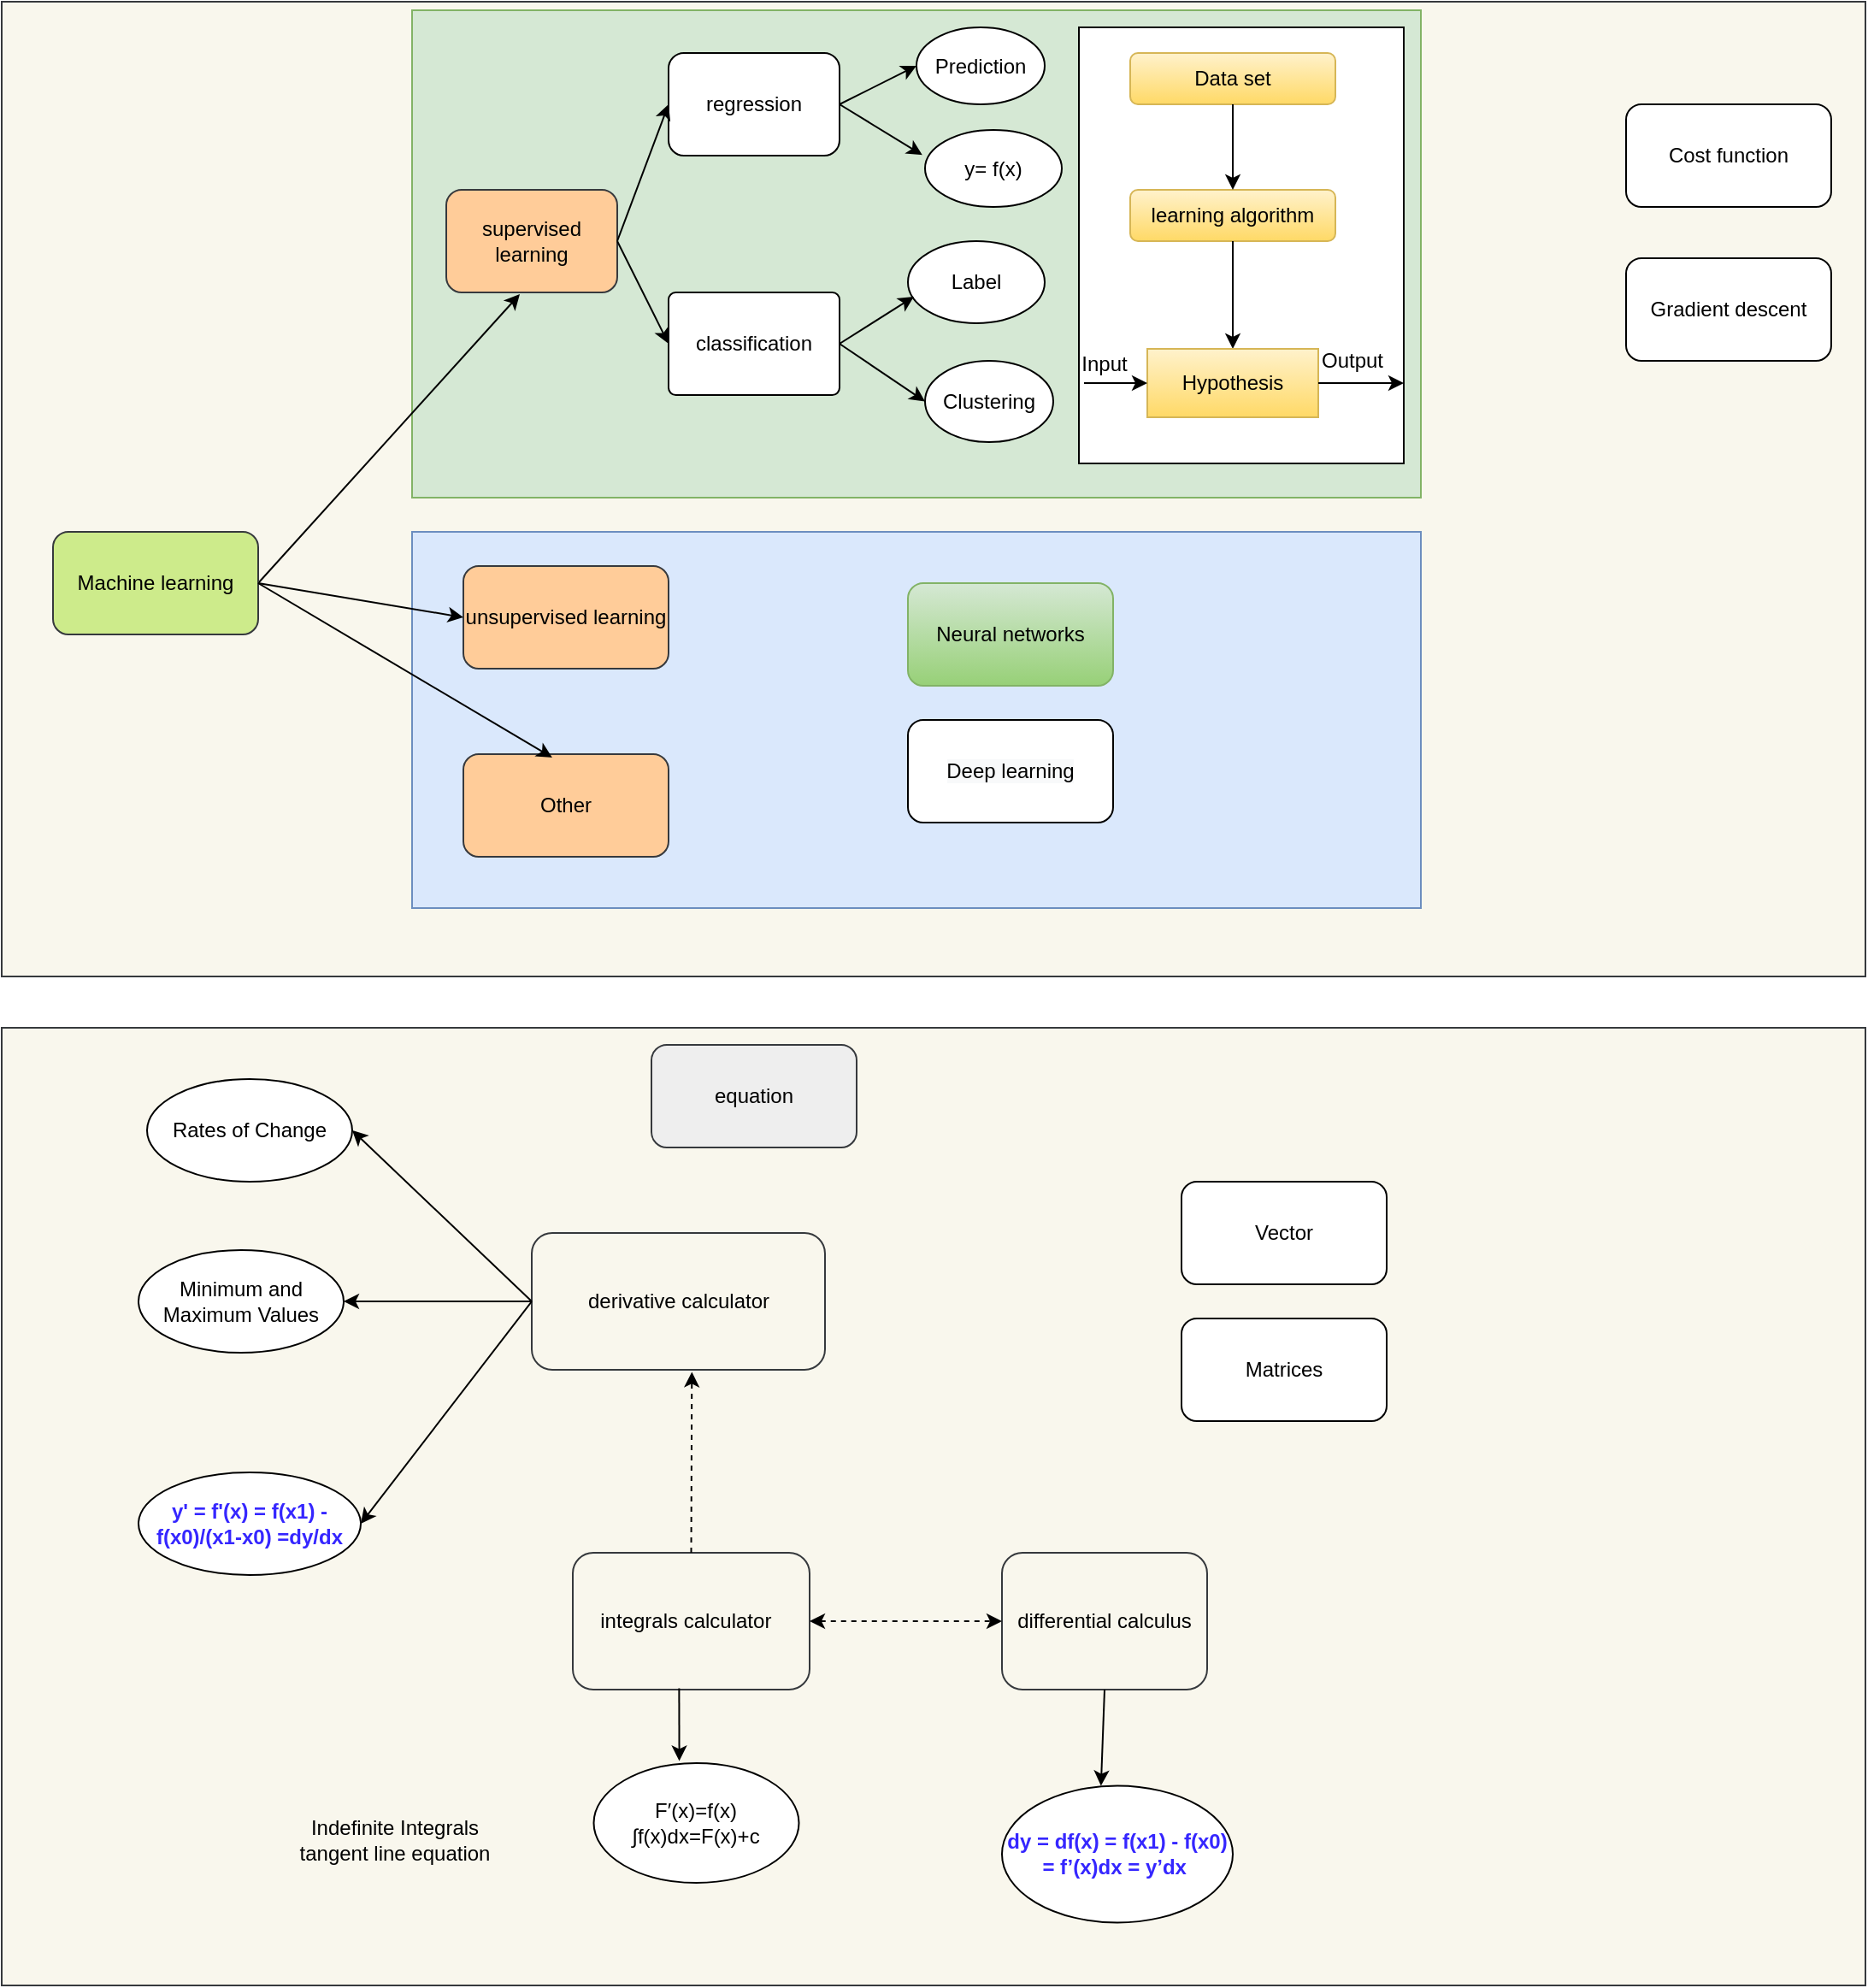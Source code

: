 <mxfile version="14.7.0" type="github" pages="2">
  <diagram id="r2fq_zGuT858FxEKPzRV" name="Page-1">
    <mxGraphModel dx="1360" dy="834" grid="1" gridSize="10" guides="1" tooltips="1" connect="1" arrows="1" fold="1" page="1" pageScale="1" pageWidth="827" pageHeight="1169" math="0" shadow="0">
      <root>
        <mxCell id="0" />
        <mxCell id="1" parent="0" />
        <mxCell id="-6ezb4CM-qk-GZ8m2Ury-25" value="" style="rounded=0;whiteSpace=wrap;html=1;fillColor=#f9f7ed;strokeColor=#36393d;" parent="1" vertex="1">
          <mxGeometry x="10" y="600" width="1090" height="560" as="geometry" />
        </mxCell>
        <mxCell id="-6ezb4CM-qk-GZ8m2Ury-24" value="" style="rounded=0;whiteSpace=wrap;html=1;fillColor=#f9f7ed;strokeColor=#36393d;" parent="1" vertex="1">
          <mxGeometry x="10" width="1090" height="570" as="geometry" />
        </mxCell>
        <mxCell id="-6ezb4CM-qk-GZ8m2Ury-13" value="&lt;div&gt;F′(x)=f(x)&lt;/div&gt;&lt;div&gt;∫f(x)dx=F(x)+c&lt;/div&gt;" style="ellipse;whiteSpace=wrap;html=1;" parent="1" vertex="1">
          <mxGeometry x="356.25" y="1030" width="120" height="70" as="geometry" />
        </mxCell>
        <mxCell id="HXylfOp5oMyHPqCK17O3-43" value="" style="rounded=0;whiteSpace=wrap;html=1;fillColor=#dae8fc;strokeColor=#6c8ebf;" parent="1" vertex="1">
          <mxGeometry x="250" y="310" width="590" height="220" as="geometry" />
        </mxCell>
        <mxCell id="HXylfOp5oMyHPqCK17O3-33" value="" style="rounded=0;whiteSpace=wrap;html=1;fillColor=#d5e8d4;strokeColor=#82b366;" parent="1" vertex="1">
          <mxGeometry x="250" y="5" width="590" height="285" as="geometry" />
        </mxCell>
        <mxCell id="HXylfOp5oMyHPqCK17O3-2" value="supervised learning" style="rounded=1;whiteSpace=wrap;html=1;fillColor=#ffcc99;strokeColor=#36393d;" parent="1" vertex="1">
          <mxGeometry x="270" y="110" width="100" height="60" as="geometry" />
        </mxCell>
        <mxCell id="HXylfOp5oMyHPqCK17O3-4" value="unsupervised learning" style="rounded=1;whiteSpace=wrap;html=1;fillColor=#ffcc99;strokeColor=#36393d;" parent="1" vertex="1">
          <mxGeometry x="280" y="330" width="120" height="60" as="geometry" />
        </mxCell>
        <mxCell id="HXylfOp5oMyHPqCK17O3-5" value="Other" style="rounded=1;whiteSpace=wrap;html=1;fillColor=#ffcc99;strokeColor=#36393d;" parent="1" vertex="1">
          <mxGeometry x="280" y="440" width="120" height="60" as="geometry" />
        </mxCell>
        <mxCell id="HXylfOp5oMyHPqCK17O3-6" value="regression" style="rounded=1;whiteSpace=wrap;html=1;" parent="1" vertex="1">
          <mxGeometry x="400" y="30" width="100" height="60" as="geometry" />
        </mxCell>
        <mxCell id="HXylfOp5oMyHPqCK17O3-7" value="classification" style="rounded=1;whiteSpace=wrap;html=1;arcSize=7;" parent="1" vertex="1">
          <mxGeometry x="400" y="170" width="100" height="60" as="geometry" />
        </mxCell>
        <mxCell id="HXylfOp5oMyHPqCK17O3-8" value="" style="endArrow=classic;html=1;exitX=1;exitY=0.5;exitDx=0;exitDy=0;entryX=0;entryY=0.5;entryDx=0;entryDy=0;" parent="1" source="HXylfOp5oMyHPqCK17O3-2" target="HXylfOp5oMyHPqCK17O3-6" edge="1">
          <mxGeometry width="50" height="50" relative="1" as="geometry">
            <mxPoint x="260" y="80" as="sourcePoint" />
            <mxPoint x="310" y="30" as="targetPoint" />
          </mxGeometry>
        </mxCell>
        <mxCell id="HXylfOp5oMyHPqCK17O3-9" value="" style="endArrow=classic;html=1;exitX=1;exitY=0.5;exitDx=0;exitDy=0;entryX=0;entryY=0.5;entryDx=0;entryDy=0;" parent="1" source="HXylfOp5oMyHPqCK17O3-2" target="HXylfOp5oMyHPqCK17O3-7" edge="1">
          <mxGeometry width="50" height="50" relative="1" as="geometry">
            <mxPoint x="510" y="370" as="sourcePoint" />
            <mxPoint x="400" y="210" as="targetPoint" />
          </mxGeometry>
        </mxCell>
        <mxCell id="HXylfOp5oMyHPqCK17O3-10" value="" style="endArrow=classic;html=1;entryX=0.43;entryY=1.017;entryDx=0;entryDy=0;entryPerimeter=0;exitX=1;exitY=0.5;exitDx=0;exitDy=0;" parent="1" source="HXylfOp5oMyHPqCK17O3-11" target="HXylfOp5oMyHPqCK17O3-2" edge="1">
          <mxGeometry width="50" height="50" relative="1" as="geometry">
            <mxPoint x="210" y="370" as="sourcePoint" />
            <mxPoint x="276" y="110" as="targetPoint" />
          </mxGeometry>
        </mxCell>
        <mxCell id="HXylfOp5oMyHPqCK17O3-11" value="Machine learning" style="rounded=1;whiteSpace=wrap;html=1;fillColor=#cdeb8b;strokeColor=#36393d;" parent="1" vertex="1">
          <mxGeometry x="40" y="310" width="120" height="60" as="geometry" />
        </mxCell>
        <mxCell id="HXylfOp5oMyHPqCK17O3-13" value="" style="endArrow=classic;html=1;entryX=0;entryY=0.5;entryDx=0;entryDy=0;exitX=1;exitY=0.5;exitDx=0;exitDy=0;" parent="1" source="HXylfOp5oMyHPqCK17O3-11" target="HXylfOp5oMyHPqCK17O3-4" edge="1">
          <mxGeometry width="50" height="50" relative="1" as="geometry">
            <mxPoint x="290" y="230" as="sourcePoint" />
            <mxPoint x="310" y="300" as="targetPoint" />
          </mxGeometry>
        </mxCell>
        <mxCell id="HXylfOp5oMyHPqCK17O3-14" value="" style="endArrow=classic;html=1;entryX=0.433;entryY=0.033;entryDx=0;entryDy=0;entryPerimeter=0;exitX=1;exitY=0.5;exitDx=0;exitDy=0;" parent="1" source="HXylfOp5oMyHPqCK17O3-11" target="HXylfOp5oMyHPqCK17O3-5" edge="1">
          <mxGeometry width="50" height="50" relative="1" as="geometry">
            <mxPoint x="290" y="230" as="sourcePoint" />
            <mxPoint x="290" y="370" as="targetPoint" />
          </mxGeometry>
        </mxCell>
        <mxCell id="HXylfOp5oMyHPqCK17O3-17" value="" style="endArrow=classic;html=1;exitX=1;exitY=0.5;exitDx=0;exitDy=0;entryX=0;entryY=0.5;entryDx=0;entryDy=0;" parent="1" source="HXylfOp5oMyHPqCK17O3-6" target="HXylfOp5oMyHPqCK17O3-18" edge="1">
          <mxGeometry width="50" height="50" relative="1" as="geometry">
            <mxPoint x="750" y="170" as="sourcePoint" />
            <mxPoint x="760" y="50" as="targetPoint" />
          </mxGeometry>
        </mxCell>
        <mxCell id="HXylfOp5oMyHPqCK17O3-18" value="Prediction" style="ellipse;whiteSpace=wrap;html=1;" parent="1" vertex="1">
          <mxGeometry x="545" y="15" width="75" height="45" as="geometry" />
        </mxCell>
        <mxCell id="HXylfOp5oMyHPqCK17O3-35" value="Label" style="ellipse;whiteSpace=wrap;html=1;" parent="1" vertex="1">
          <mxGeometry x="540" y="140" width="80" height="48" as="geometry" />
        </mxCell>
        <mxCell id="HXylfOp5oMyHPqCK17O3-36" value="" style="endArrow=classic;html=1;exitX=1;exitY=0.5;exitDx=0;exitDy=0;entryX=0.043;entryY=0.677;entryDx=0;entryDy=0;entryPerimeter=0;" parent="1" source="HXylfOp5oMyHPqCK17O3-7" target="HXylfOp5oMyHPqCK17O3-35" edge="1">
          <mxGeometry width="50" height="50" relative="1" as="geometry">
            <mxPoint x="550" y="400" as="sourcePoint" />
            <mxPoint x="600" y="350" as="targetPoint" />
          </mxGeometry>
        </mxCell>
        <mxCell id="HXylfOp5oMyHPqCK17O3-40" value="y= f(x)" style="ellipse;whiteSpace=wrap;html=1;" parent="1" vertex="1">
          <mxGeometry x="550" y="75" width="80" height="45" as="geometry" />
        </mxCell>
        <mxCell id="HXylfOp5oMyHPqCK17O3-41" value="" style="endArrow=classic;html=1;exitX=1;exitY=0.5;exitDx=0;exitDy=0;entryX=-0.02;entryY=0.325;entryDx=0;entryDy=0;entryPerimeter=0;" parent="1" source="HXylfOp5oMyHPqCK17O3-6" target="HXylfOp5oMyHPqCK17O3-40" edge="1">
          <mxGeometry width="50" height="50" relative="1" as="geometry">
            <mxPoint x="640" y="130" as="sourcePoint" />
            <mxPoint x="690" y="80" as="targetPoint" />
          </mxGeometry>
        </mxCell>
        <mxCell id="HXylfOp5oMyHPqCK17O3-44" value="Clustering" style="ellipse;whiteSpace=wrap;html=1;direction=south;" parent="1" vertex="1">
          <mxGeometry x="550" y="210" width="75" height="47.5" as="geometry" />
        </mxCell>
        <mxCell id="HXylfOp5oMyHPqCK17O3-46" value="" style="endArrow=classic;html=1;entryX=0.5;entryY=1;entryDx=0;entryDy=0;exitX=1;exitY=0.5;exitDx=0;exitDy=0;" parent="1" source="HXylfOp5oMyHPqCK17O3-7" target="HXylfOp5oMyHPqCK17O3-44" edge="1">
          <mxGeometry width="50" height="50" relative="1" as="geometry">
            <mxPoint x="510" y="190" as="sourcePoint" />
            <mxPoint x="660" y="330" as="targetPoint" />
          </mxGeometry>
        </mxCell>
        <mxCell id="HXylfOp5oMyHPqCK17O3-53" value="&#xa;&#xa;&lt;span style=&quot;color: rgb(0, 0, 0); font-family: helvetica; font-size: 12px; font-style: normal; font-weight: 400; letter-spacing: normal; text-align: left; text-indent: 0px; text-transform: none; word-spacing: 0px; background-color: rgb(248, 249, 250); display: inline; float: none;&quot;&gt;Deep learning&lt;/span&gt;&#xa;&#xa;" style="rounded=1;whiteSpace=wrap;html=1;" parent="1" vertex="1">
          <mxGeometry x="540" y="420" width="120" height="60" as="geometry" />
        </mxCell>
        <mxCell id="HXylfOp5oMyHPqCK17O3-54" value="&lt;span style=&quot;text-align: left&quot;&gt;Neural networks&lt;/span&gt;" style="rounded=1;whiteSpace=wrap;html=1;gradientColor=#97d077;fillColor=#d5e8d4;strokeColor=#82b366;" parent="1" vertex="1">
          <mxGeometry x="540" y="340" width="120" height="60" as="geometry" />
        </mxCell>
        <mxCell id="HXylfOp5oMyHPqCK17O3-55" value="" style="rounded=0;whiteSpace=wrap;html=1;" parent="1" vertex="1">
          <mxGeometry x="640" y="15" width="190" height="255" as="geometry" />
        </mxCell>
        <mxCell id="HXylfOp5oMyHPqCK17O3-20" value="learning algorithm" style="rounded=1;whiteSpace=wrap;html=1;gradientColor=#ffd966;fillColor=#fff2cc;strokeColor=#d6b656;" parent="1" vertex="1">
          <mxGeometry x="670" y="110" width="120" height="30" as="geometry" />
        </mxCell>
        <mxCell id="HXylfOp5oMyHPqCK17O3-25" value="" style="endArrow=classic;html=1;exitX=0.5;exitY=1;exitDx=0;exitDy=0;entryX=0.5;entryY=0;entryDx=0;entryDy=0;" parent="1" source="HXylfOp5oMyHPqCK17O3-20" target="HXylfOp5oMyHPqCK17O3-22" edge="1">
          <mxGeometry width="50" height="50" relative="1" as="geometry">
            <mxPoint x="660" y="510" as="sourcePoint" />
            <mxPoint x="720" y="310" as="targetPoint" />
          </mxGeometry>
        </mxCell>
        <mxCell id="HXylfOp5oMyHPqCK17O3-22" value="Hypothesis" style="rounded=0;whiteSpace=wrap;html=1;gradientColor=#ffd966;fillColor=#fff2cc;strokeColor=#d6b656;" parent="1" vertex="1">
          <mxGeometry x="680" y="203" width="100" height="40" as="geometry" />
        </mxCell>
        <mxCell id="HXylfOp5oMyHPqCK17O3-19" value="Data set" style="rounded=1;whiteSpace=wrap;html=1;gradientColor=#ffd966;fillColor=#fff2cc;strokeColor=#d6b656;" parent="1" vertex="1">
          <mxGeometry x="670" y="30" width="120" height="30" as="geometry" />
        </mxCell>
        <mxCell id="HXylfOp5oMyHPqCK17O3-23" value="" style="endArrow=classic;html=1;exitX=0.5;exitY=1;exitDx=0;exitDy=0;" parent="1" source="HXylfOp5oMyHPqCK17O3-19" target="HXylfOp5oMyHPqCK17O3-20" edge="1">
          <mxGeometry width="50" height="50" relative="1" as="geometry">
            <mxPoint x="760" y="460" as="sourcePoint" />
            <mxPoint x="810" y="410" as="targetPoint" />
          </mxGeometry>
        </mxCell>
        <mxCell id="HXylfOp5oMyHPqCK17O3-32" value="Output" style="text;html=1;strokeColor=none;fillColor=none;align=center;verticalAlign=middle;whiteSpace=wrap;rounded=0;" parent="1" vertex="1">
          <mxGeometry x="780" y="200" width="40" height="20" as="geometry" />
        </mxCell>
        <mxCell id="HXylfOp5oMyHPqCK17O3-31" value="" style="endArrow=classic;html=1;entryX=0;entryY=0.5;entryDx=0;entryDy=0;" parent="1" edge="1">
          <mxGeometry width="50" height="50" relative="1" as="geometry">
            <mxPoint x="780" y="223" as="sourcePoint" />
            <mxPoint x="830" y="223" as="targetPoint" />
          </mxGeometry>
        </mxCell>
        <mxCell id="HXylfOp5oMyHPqCK17O3-30" value="Input" style="text;html=1;strokeColor=none;fillColor=none;align=center;verticalAlign=middle;whiteSpace=wrap;rounded=0;" parent="1" vertex="1">
          <mxGeometry x="640" y="203" width="30" height="17" as="geometry" />
        </mxCell>
        <mxCell id="HXylfOp5oMyHPqCK17O3-28" value="" style="endArrow=classic;html=1;entryX=0;entryY=0.5;entryDx=0;entryDy=0;" parent="1" target="HXylfOp5oMyHPqCK17O3-22" edge="1">
          <mxGeometry width="50" height="50" relative="1" as="geometry">
            <mxPoint x="643" y="223" as="sourcePoint" />
            <mxPoint x="680" y="228" as="targetPoint" />
          </mxGeometry>
        </mxCell>
        <mxCell id="HXylfOp5oMyHPqCK17O3-60" value="derivative calculator" style="rounded=1;whiteSpace=wrap;html=1;fillColor=#f9f7ed;strokeColor=#36393d;" parent="1" vertex="1">
          <mxGeometry x="320" y="720" width="171.5" height="80" as="geometry" />
        </mxCell>
        <mxCell id="HXylfOp5oMyHPqCK17O3-61" value="integrals calculator&amp;nbsp;&amp;nbsp;" style="rounded=1;whiteSpace=wrap;html=1;fillColor=#f9f7ed;strokeColor=#36393d;" parent="1" vertex="1">
          <mxGeometry x="344" y="907" width="138.5" height="80" as="geometry" />
        </mxCell>
        <mxCell id="HXylfOp5oMyHPqCK17O3-62" value="differential calculus" style="rounded=1;whiteSpace=wrap;html=1;fillColor=#f9f7ed;strokeColor=#36393d;" parent="1" vertex="1">
          <mxGeometry x="595" y="907" width="120" height="80" as="geometry" />
        </mxCell>
        <mxCell id="HXylfOp5oMyHPqCK17O3-63" value="equation" style="rounded=1;whiteSpace=wrap;html=1;fillColor=#eeeeee;strokeColor=#36393d;" parent="1" vertex="1">
          <mxGeometry x="390" y="610" width="120" height="60" as="geometry" />
        </mxCell>
        <mxCell id="HXylfOp5oMyHPqCK17O3-65" value="Cost function" style="rounded=1;whiteSpace=wrap;html=1;" parent="1" vertex="1">
          <mxGeometry x="960" y="60" width="120" height="60" as="geometry" />
        </mxCell>
        <mxCell id="HXylfOp5oMyHPqCK17O3-66" value="Gradient descent" style="rounded=1;whiteSpace=wrap;html=1;" parent="1" vertex="1">
          <mxGeometry x="960" y="150" width="120" height="60" as="geometry" />
        </mxCell>
        <mxCell id="-6ezb4CM-qk-GZ8m2Ury-1" value="Rates of Change" style="ellipse;whiteSpace=wrap;html=1;" parent="1" vertex="1">
          <mxGeometry x="95" y="630" width="120" height="60" as="geometry" />
        </mxCell>
        <mxCell id="-6ezb4CM-qk-GZ8m2Ury-2" value="" style="endArrow=classic;html=1;entryX=1;entryY=0.5;entryDx=0;entryDy=0;exitX=0;exitY=0.5;exitDx=0;exitDy=0;" parent="1" source="HXylfOp5oMyHPqCK17O3-60" target="-6ezb4CM-qk-GZ8m2Ury-1" edge="1">
          <mxGeometry width="50" height="50" relative="1" as="geometry">
            <mxPoint x="270" y="780" as="sourcePoint" />
            <mxPoint x="-100" y="720" as="targetPoint" />
          </mxGeometry>
        </mxCell>
        <mxCell id="-6ezb4CM-qk-GZ8m2Ury-3" value="Minimum and Maximum Values" style="ellipse;whiteSpace=wrap;html=1;" parent="1" vertex="1">
          <mxGeometry x="90" y="730" width="120" height="60" as="geometry" />
        </mxCell>
        <mxCell id="-6ezb4CM-qk-GZ8m2Ury-4" value="" style="endArrow=classic;html=1;entryX=1;entryY=0.5;entryDx=0;entryDy=0;" parent="1" target="-6ezb4CM-qk-GZ8m2Ury-3" edge="1">
          <mxGeometry width="50" height="50" relative="1" as="geometry">
            <mxPoint x="320" y="760" as="sourcePoint" />
            <mxPoint x="-10" y="930" as="targetPoint" />
          </mxGeometry>
        </mxCell>
        <mxCell id="-6ezb4CM-qk-GZ8m2Ury-5" value="&lt;b&gt;&lt;font color=&quot;#3526ff&quot;&gt;y&#39; = f&#39;(x) = f(x1) -f(x0)/(x1-x0) =dy/dx&lt;/font&gt;&lt;/b&gt;" style="ellipse;whiteSpace=wrap;html=1;" parent="1" vertex="1">
          <mxGeometry x="90" y="860" width="130" height="60" as="geometry" />
        </mxCell>
        <mxCell id="-6ezb4CM-qk-GZ8m2Ury-6" value="" style="endArrow=classic;html=1;exitX=0;exitY=0.5;exitDx=0;exitDy=0;entryX=1;entryY=0.5;entryDx=0;entryDy=0;" parent="1" source="HXylfOp5oMyHPqCK17O3-60" target="-6ezb4CM-qk-GZ8m2Ury-5" edge="1">
          <mxGeometry width="50" height="50" relative="1" as="geometry">
            <mxPoint x="60" y="830" as="sourcePoint" />
            <mxPoint x="-150" y="860" as="targetPoint" />
          </mxGeometry>
        </mxCell>
        <mxCell id="-6ezb4CM-qk-GZ8m2Ury-7" value="Vector" style="rounded=1;whiteSpace=wrap;html=1;" parent="1" vertex="1">
          <mxGeometry x="700" y="690" width="120" height="60" as="geometry" />
        </mxCell>
        <mxCell id="-6ezb4CM-qk-GZ8m2Ury-8" value="Matrices" style="rounded=1;whiteSpace=wrap;html=1;" parent="1" vertex="1">
          <mxGeometry x="700" y="770" width="120" height="60" as="geometry" />
        </mxCell>
        <mxCell id="-6ezb4CM-qk-GZ8m2Ury-9" value="&lt;b&gt;&lt;font color=&quot;#3526ff&quot;&gt;dy = df(x) = f(x1) - f(x0) = f’(x)dx = y’dx&amp;nbsp;&lt;/font&gt;&lt;/b&gt;" style="ellipse;whiteSpace=wrap;html=1;" parent="1" vertex="1">
          <mxGeometry x="595" y="1043.25" width="135" height="80" as="geometry" />
        </mxCell>
        <mxCell id="-6ezb4CM-qk-GZ8m2Ury-17" value="" style="endArrow=classic;html=1;exitX=0.449;exitY=0.99;exitDx=0;exitDy=0;exitPerimeter=0;entryX=0.417;entryY=-0.018;entryDx=0;entryDy=0;entryPerimeter=0;" parent="1" source="HXylfOp5oMyHPqCK17O3-61" target="-6ezb4CM-qk-GZ8m2Ury-13" edge="1">
          <mxGeometry width="50" height="50" relative="1" as="geometry">
            <mxPoint x="640" y="1070" as="sourcePoint" />
            <mxPoint x="416" y="1030" as="targetPoint" />
          </mxGeometry>
        </mxCell>
        <mxCell id="-6ezb4CM-qk-GZ8m2Ury-18" value="" style="endArrow=classic;html=1;exitX=0.5;exitY=1;exitDx=0;exitDy=0;entryX=0.429;entryY=0;entryDx=0;entryDy=0;entryPerimeter=0;" parent="1" source="HXylfOp5oMyHPqCK17O3-62" target="-6ezb4CM-qk-GZ8m2Ury-9" edge="1">
          <mxGeometry width="50" height="50" relative="1" as="geometry">
            <mxPoint x="660" y="1100" as="sourcePoint" />
            <mxPoint x="690" y="1030" as="targetPoint" />
          </mxGeometry>
        </mxCell>
        <mxCell id="-6ezb4CM-qk-GZ8m2Ury-19" value="" style="endArrow=classic;startArrow=classic;html=1;exitX=1;exitY=0.5;exitDx=0;exitDy=0;entryX=0;entryY=0.5;entryDx=0;entryDy=0;dashed=1;" parent="1" source="HXylfOp5oMyHPqCK17O3-61" target="HXylfOp5oMyHPqCK17O3-62" edge="1">
          <mxGeometry width="50" height="50" relative="1" as="geometry">
            <mxPoint x="490" y="1060" as="sourcePoint" />
            <mxPoint x="590" y="940" as="targetPoint" />
          </mxGeometry>
        </mxCell>
        <mxCell id="-6ezb4CM-qk-GZ8m2Ury-23" value="" style="endArrow=classic;html=1;dashed=1;exitX=0.5;exitY=0;exitDx=0;exitDy=0;entryX=0.546;entryY=1.015;entryDx=0;entryDy=0;entryPerimeter=0;" parent="1" source="HXylfOp5oMyHPqCK17O3-61" target="HXylfOp5oMyHPqCK17O3-60" edge="1">
          <mxGeometry width="50" height="50" relative="1" as="geometry">
            <mxPoint x="460" y="850" as="sourcePoint" />
            <mxPoint x="510" y="800" as="targetPoint" />
          </mxGeometry>
        </mxCell>
        <mxCell id="RXD7lGFJF5s7zYordVqV-1" value="Indefinite Integrals&lt;br&gt;tangent line equation" style="text;html=1;strokeColor=none;fillColor=none;align=center;verticalAlign=middle;whiteSpace=wrap;rounded=0;" vertex="1" parent="1">
          <mxGeometry x="170" y="1050" width="140" height="50" as="geometry" />
        </mxCell>
      </root>
    </mxGraphModel>
  </diagram>
  <diagram id="avCkN4mLqFIU_kYQRk0T" name="linear">
    <mxGraphModel dx="1222" dy="702" grid="1" gridSize="10" guides="1" tooltips="1" connect="1" arrows="1" fold="1" page="1" pageScale="1" pageWidth="827" pageHeight="1169" math="0" shadow="0">
      <root>
        <mxCell id="JePsT2ucJ0FkMk7--Ssg-0" />
        <mxCell id="JePsT2ucJ0FkMk7--Ssg-1" parent="JePsT2ucJ0FkMk7--Ssg-0" />
        <mxCell id="7zNqGfmj-B8soWQcp4sz-2" value="" style="endArrow=classic;html=1;" edge="1" parent="JePsT2ucJ0FkMk7--Ssg-1">
          <mxGeometry width="50" height="50" relative="1" as="geometry">
            <mxPoint x="320" y="680" as="sourcePoint" />
            <mxPoint x="320" y="120" as="targetPoint" />
          </mxGeometry>
        </mxCell>
        <mxCell id="7zNqGfmj-B8soWQcp4sz-5" value="y" style="edgeLabel;html=1;align=center;verticalAlign=middle;resizable=0;points=[];" vertex="1" connectable="0" parent="7zNqGfmj-B8soWQcp4sz-2">
          <mxGeometry x="0.957" y="-2" relative="1" as="geometry">
            <mxPoint as="offset" />
          </mxGeometry>
        </mxCell>
        <mxCell id="7zNqGfmj-B8soWQcp4sz-3" value="" style="endArrow=classic;html=1;" edge="1" parent="JePsT2ucJ0FkMk7--Ssg-1">
          <mxGeometry width="50" height="50" relative="1" as="geometry">
            <mxPoint x="120" y="520" as="sourcePoint" />
            <mxPoint x="800" y="520" as="targetPoint" />
          </mxGeometry>
        </mxCell>
        <mxCell id="7zNqGfmj-B8soWQcp4sz-4" value="x" style="edgeLabel;html=1;align=center;verticalAlign=middle;resizable=0;points=[];" vertex="1" connectable="0" parent="7zNqGfmj-B8soWQcp4sz-3">
          <mxGeometry x="0.909" y="-2" relative="1" as="geometry">
            <mxPoint as="offset" />
          </mxGeometry>
        </mxCell>
        <mxCell id="7zNqGfmj-B8soWQcp4sz-6" value="0" style="edgeLabel;html=1;align=center;verticalAlign=middle;resizable=0;points=[];" vertex="1" connectable="0" parent="7zNqGfmj-B8soWQcp4sz-3">
          <mxGeometry x="-0.503" y="-1" relative="1" as="geometry">
            <mxPoint x="21" y="9" as="offset" />
          </mxGeometry>
        </mxCell>
        <mxCell id="7zNqGfmj-B8soWQcp4sz-9" value="" style="endArrow=none;html=1;exitX=1;exitY=0;exitDx=0;exitDy=0;" edge="1" parent="JePsT2ucJ0FkMk7--Ssg-1">
          <mxGeometry width="50" height="50" relative="1" as="geometry">
            <mxPoint x="260" y="575" as="sourcePoint" />
            <mxPoint x="680" y="160" as="targetPoint" />
          </mxGeometry>
        </mxCell>
        <mxCell id="7zNqGfmj-B8soWQcp4sz-10" value="&lt;font style=&quot;font-size: 19px&quot;&gt;y = f(x) = 1*x&lt;br&gt;&lt;/font&gt;&lt;div style=&quot;font-size: 19px&quot;&gt;&lt;font style=&quot;font-size: 19px&quot;&gt;y&#39; =&amp;nbsp; ( x1&amp;nbsp; -x0)/(x1- x0) = 1&lt;/font&gt;&lt;/div&gt;&lt;div style=&quot;font-size: 19px&quot;&gt;&lt;font style=&quot;font-size: 19px&quot;&gt;&amp;nbsp; &amp;nbsp; &amp;nbsp;&amp;nbsp;&lt;/font&gt;&lt;/div&gt;" style="text;html=1;strokeColor=none;fillColor=none;align=left;verticalAlign=middle;whiteSpace=wrap;rounded=0;" vertex="1" parent="JePsT2ucJ0FkMk7--Ssg-1">
          <mxGeometry x="60" y="800" width="340" height="110" as="geometry" />
        </mxCell>
      </root>
    </mxGraphModel>
  </diagram>
</mxfile>
